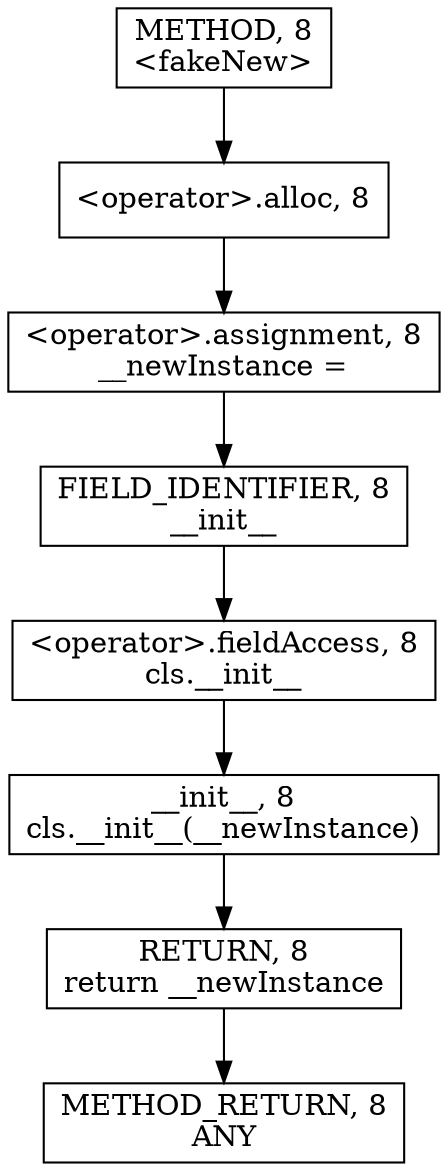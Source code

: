 digraph "&lt;fakeNew&gt;" {  
node [shape="rect"];  
"30064771339" [label = <&lt;operator&gt;.assignment, 8<BR/>__newInstance => ]
"30064771341" [label = <__init__, 8<BR/>cls.__init__(__newInstance)> ]
"146028888085" [label = <RETURN, 8<BR/>return __newInstance> ]
"30064771338" [label = <&lt;operator&gt;.alloc, 8<BR/>> ]
"30064771340" [label = <&lt;operator&gt;.fieldAccess, 8<BR/>cls.__init__> ]
"55834574878" [label = <FIELD_IDENTIFIER, 8<BR/>__init__> ]
"111669149729" [label = <METHOD, 8<BR/>&lt;fakeNew&gt;> ]
"128849018913" [label = <METHOD_RETURN, 8<BR/>ANY> ]
  "30064771339" -> "55834574878" 
  "30064771341" -> "146028888085" 
  "146028888085" -> "128849018913" 
  "30064771338" -> "30064771339" 
  "30064771340" -> "30064771341" 
  "55834574878" -> "30064771340" 
  "111669149729" -> "30064771338" 
}
